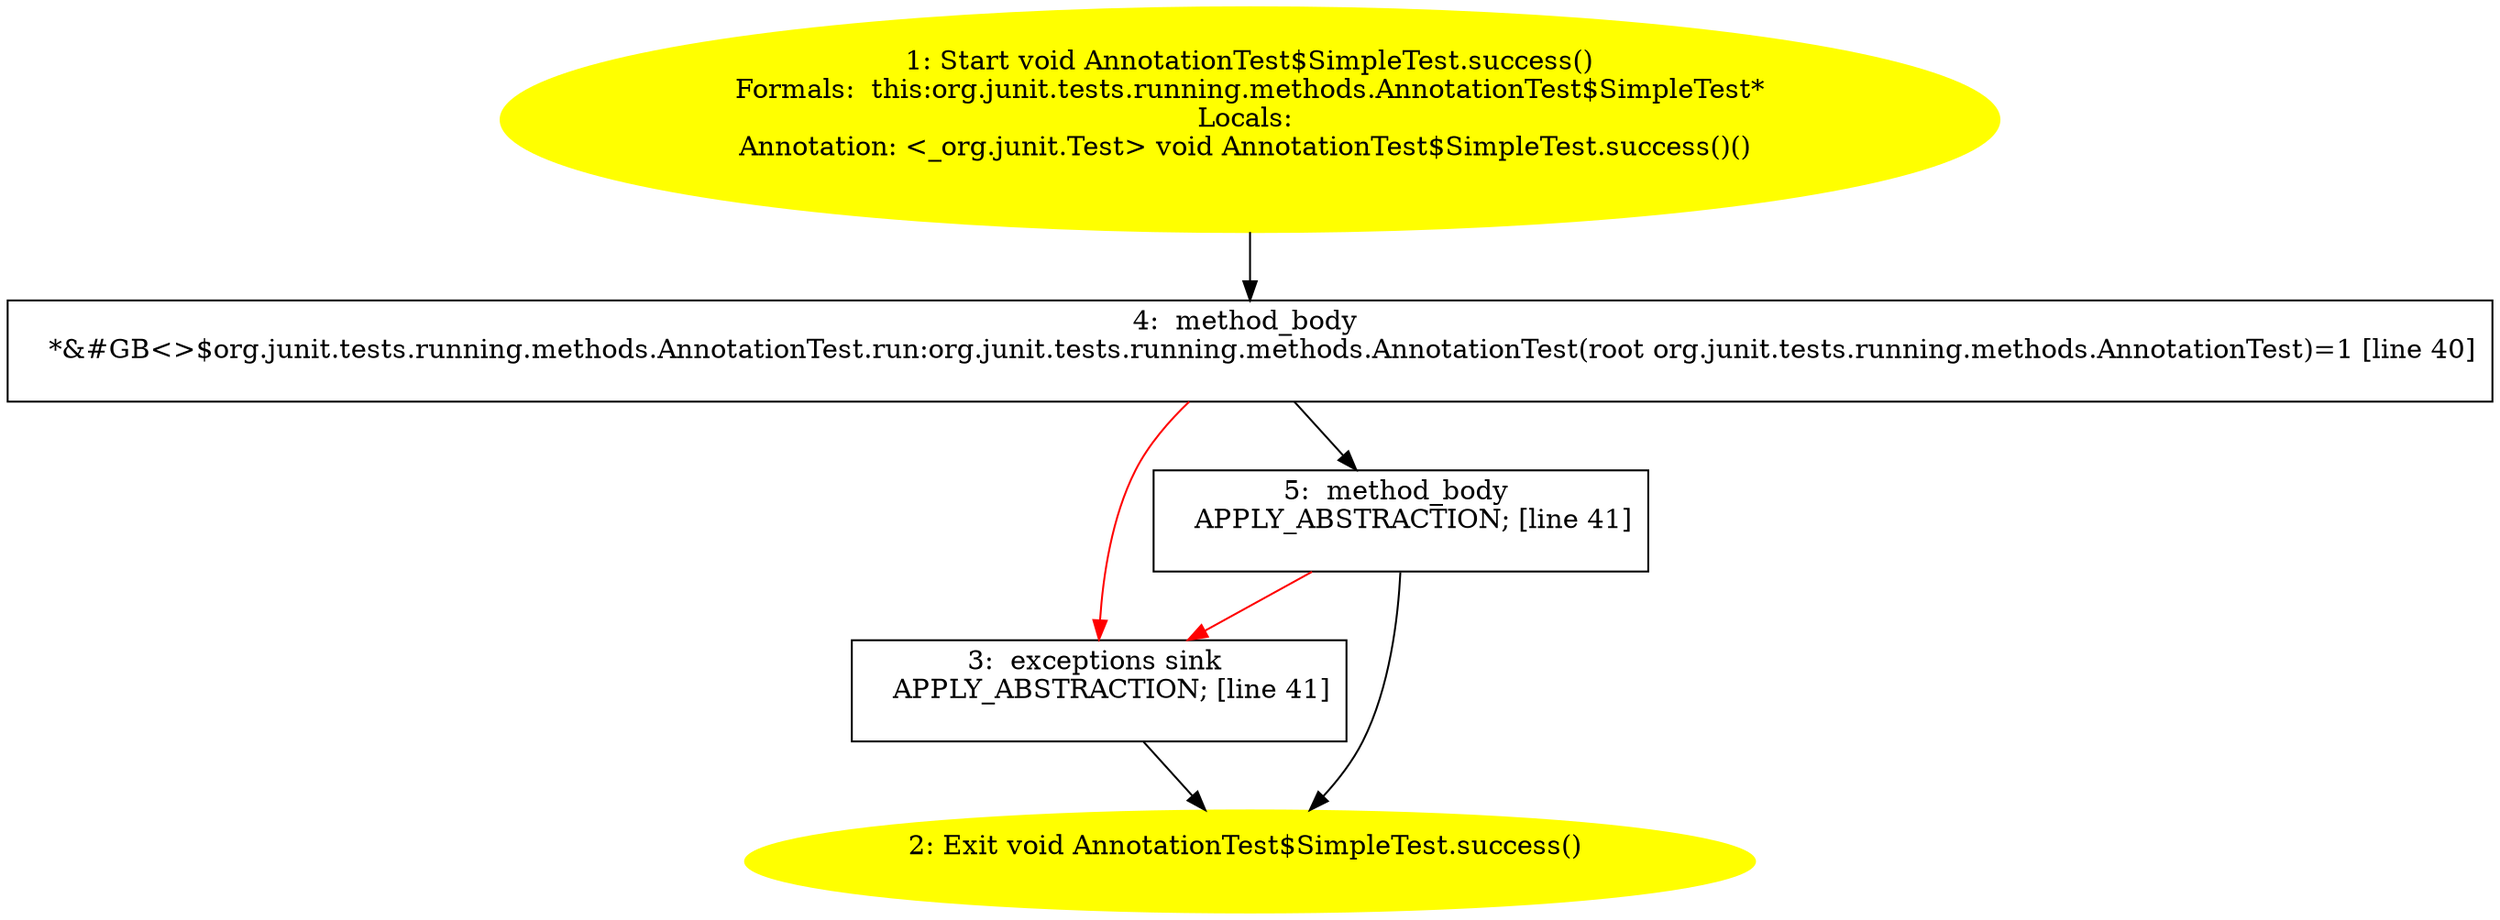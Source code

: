 /* @generated */
digraph cfg {
"org.junit.tests.running.methods.AnnotationTest$SimpleTest.success():void.648ac0d4796ced8c1f7785133845bba7_1" [label="1: Start void AnnotationTest$SimpleTest.success()\nFormals:  this:org.junit.tests.running.methods.AnnotationTest$SimpleTest*\nLocals: \nAnnotation: <_org.junit.Test> void AnnotationTest$SimpleTest.success()() \n  " color=yellow style=filled]
	

	 "org.junit.tests.running.methods.AnnotationTest$SimpleTest.success():void.648ac0d4796ced8c1f7785133845bba7_1" -> "org.junit.tests.running.methods.AnnotationTest$SimpleTest.success():void.648ac0d4796ced8c1f7785133845bba7_4" ;
"org.junit.tests.running.methods.AnnotationTest$SimpleTest.success():void.648ac0d4796ced8c1f7785133845bba7_2" [label="2: Exit void AnnotationTest$SimpleTest.success() \n  " color=yellow style=filled]
	

"org.junit.tests.running.methods.AnnotationTest$SimpleTest.success():void.648ac0d4796ced8c1f7785133845bba7_3" [label="3:  exceptions sink \n   APPLY_ABSTRACTION; [line 41]\n " shape="box"]
	

	 "org.junit.tests.running.methods.AnnotationTest$SimpleTest.success():void.648ac0d4796ced8c1f7785133845bba7_3" -> "org.junit.tests.running.methods.AnnotationTest$SimpleTest.success():void.648ac0d4796ced8c1f7785133845bba7_2" ;
"org.junit.tests.running.methods.AnnotationTest$SimpleTest.success():void.648ac0d4796ced8c1f7785133845bba7_4" [label="4:  method_body \n   *&#GB<>$org.junit.tests.running.methods.AnnotationTest.run:org.junit.tests.running.methods.AnnotationTest(root org.junit.tests.running.methods.AnnotationTest)=1 [line 40]\n " shape="box"]
	

	 "org.junit.tests.running.methods.AnnotationTest$SimpleTest.success():void.648ac0d4796ced8c1f7785133845bba7_4" -> "org.junit.tests.running.methods.AnnotationTest$SimpleTest.success():void.648ac0d4796ced8c1f7785133845bba7_5" ;
	 "org.junit.tests.running.methods.AnnotationTest$SimpleTest.success():void.648ac0d4796ced8c1f7785133845bba7_4" -> "org.junit.tests.running.methods.AnnotationTest$SimpleTest.success():void.648ac0d4796ced8c1f7785133845bba7_3" [color="red" ];
"org.junit.tests.running.methods.AnnotationTest$SimpleTest.success():void.648ac0d4796ced8c1f7785133845bba7_5" [label="5:  method_body \n   APPLY_ABSTRACTION; [line 41]\n " shape="box"]
	

	 "org.junit.tests.running.methods.AnnotationTest$SimpleTest.success():void.648ac0d4796ced8c1f7785133845bba7_5" -> "org.junit.tests.running.methods.AnnotationTest$SimpleTest.success():void.648ac0d4796ced8c1f7785133845bba7_2" ;
	 "org.junit.tests.running.methods.AnnotationTest$SimpleTest.success():void.648ac0d4796ced8c1f7785133845bba7_5" -> "org.junit.tests.running.methods.AnnotationTest$SimpleTest.success():void.648ac0d4796ced8c1f7785133845bba7_3" [color="red" ];
}
